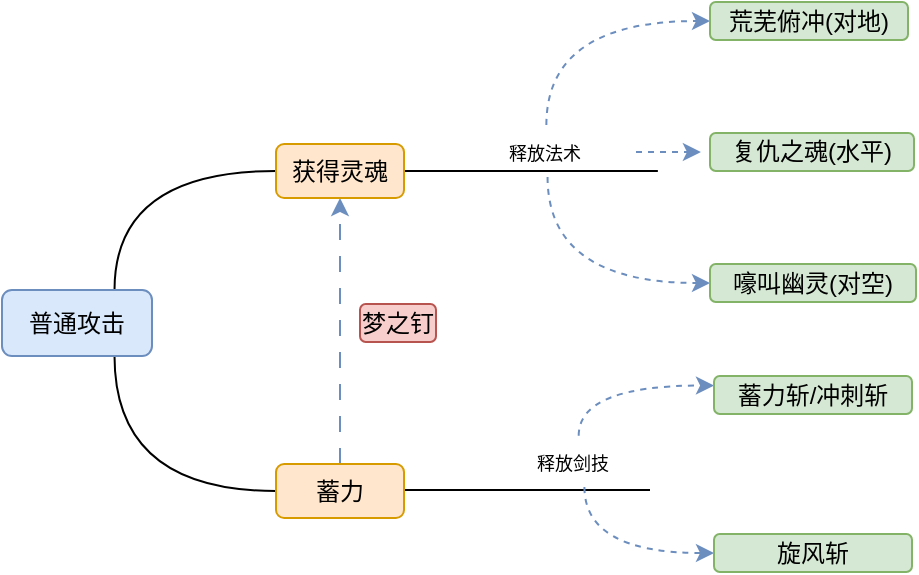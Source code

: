 <mxfile version="24.5.3" type="device">
  <diagram name="第 1 页" id="sOTPfO5DnzmEnrTaSMXJ">
    <mxGraphModel dx="1036" dy="614" grid="0" gridSize="10" guides="1" tooltips="1" connect="1" arrows="1" fold="1" page="1" pageScale="1" pageWidth="827" pageHeight="1169" math="0" shadow="0">
      <root>
        <mxCell id="0" />
        <mxCell id="1" parent="0" />
        <mxCell id="ylhRf2WJMnwCqdoJnjB7-44" style="edgeStyle=orthogonalEdgeStyle;rounded=0;orthogonalLoop=1;jettySize=auto;html=1;entryX=0;entryY=0.5;entryDx=0;entryDy=0;curved=1;exitX=0.75;exitY=0;exitDx=0;exitDy=0;endArrow=none;endFill=0;" parent="1" source="ylhRf2WJMnwCqdoJnjB7-25" target="ylhRf2WJMnwCqdoJnjB7-28" edge="1">
          <mxGeometry relative="1" as="geometry" />
        </mxCell>
        <mxCell id="ylhRf2WJMnwCqdoJnjB7-46" style="edgeStyle=orthogonalEdgeStyle;rounded=0;orthogonalLoop=1;jettySize=auto;html=1;entryX=0;entryY=0.5;entryDx=0;entryDy=0;curved=1;exitX=0.75;exitY=1;exitDx=0;exitDy=0;endArrow=none;endFill=0;" parent="1" source="ylhRf2WJMnwCqdoJnjB7-25" target="ylhRf2WJMnwCqdoJnjB7-27" edge="1">
          <mxGeometry relative="1" as="geometry" />
        </mxCell>
        <mxCell id="ylhRf2WJMnwCqdoJnjB7-25" value="普通攻击" style="rounded=1;whiteSpace=wrap;html=1;fillColor=#dae8fc;strokeColor=#6c8ebf;" parent="1" vertex="1">
          <mxGeometry x="62" y="762" width="75" height="33" as="geometry" />
        </mxCell>
        <mxCell id="ylhRf2WJMnwCqdoJnjB7-42" style="edgeStyle=orthogonalEdgeStyle;rounded=0;orthogonalLoop=1;jettySize=auto;html=1;endArrow=classic;endFill=1;entryX=0.5;entryY=1;entryDx=0;entryDy=0;dashed=1;dashPattern=8 8;fillColor=#dae8fc;strokeColor=#6c8ebf;" parent="1" source="ylhRf2WJMnwCqdoJnjB7-27" target="ylhRf2WJMnwCqdoJnjB7-28" edge="1">
          <mxGeometry relative="1" as="geometry">
            <mxPoint x="231" y="758.414" as="targetPoint" />
          </mxGeometry>
        </mxCell>
        <mxCell id="ylhRf2WJMnwCqdoJnjB7-48" style="edgeStyle=orthogonalEdgeStyle;rounded=0;orthogonalLoop=1;jettySize=auto;html=1;endArrow=none;endFill=0;" parent="1" source="ylhRf2WJMnwCqdoJnjB7-27" edge="1">
          <mxGeometry relative="1" as="geometry">
            <mxPoint x="386" y="862" as="targetPoint" />
          </mxGeometry>
        </mxCell>
        <mxCell id="ylhRf2WJMnwCqdoJnjB7-27" value="&lt;font face=&quot;Comic Sans MS&quot;&gt;蓄力&lt;/font&gt;" style="rounded=1;whiteSpace=wrap;html=1;fillColor=#ffe6cc;strokeColor=#d79b00;" parent="1" vertex="1">
          <mxGeometry x="199" y="849" width="64" height="27" as="geometry" />
        </mxCell>
        <mxCell id="ylhRf2WJMnwCqdoJnjB7-63" style="edgeStyle=orthogonalEdgeStyle;rounded=0;orthogonalLoop=1;jettySize=auto;html=1;endArrow=none;endFill=0;" parent="1" source="ylhRf2WJMnwCqdoJnjB7-28" edge="1">
          <mxGeometry relative="1" as="geometry">
            <mxPoint x="291.724" y="702.5" as="targetPoint" />
          </mxGeometry>
        </mxCell>
        <mxCell id="ylhRf2WJMnwCqdoJnjB7-69" style="edgeStyle=orthogonalEdgeStyle;rounded=0;orthogonalLoop=1;jettySize=auto;html=1;endArrow=none;endFill=0;" parent="1" source="ylhRf2WJMnwCqdoJnjB7-28" edge="1">
          <mxGeometry relative="1" as="geometry">
            <mxPoint x="389.931" y="702.5" as="targetPoint" />
          </mxGeometry>
        </mxCell>
        <mxCell id="ylhRf2WJMnwCqdoJnjB7-28" value="&lt;font face=&quot;Comic Sans MS&quot;&gt;获得灵魂&lt;/font&gt;" style="rounded=1;whiteSpace=wrap;html=1;fillColor=#ffe6cc;strokeColor=#d79b00;" parent="1" vertex="1">
          <mxGeometry x="199" y="689" width="64" height="27" as="geometry" />
        </mxCell>
        <mxCell id="ylhRf2WJMnwCqdoJnjB7-72" style="edgeStyle=orthogonalEdgeStyle;rounded=0;orthogonalLoop=1;jettySize=auto;html=1;entryX=0;entryY=0.5;entryDx=0;entryDy=0;curved=1;exitX=0.522;exitY=-0.019;exitDx=0;exitDy=0;exitPerimeter=0;dashed=1;fillColor=#dae8fc;strokeColor=#6c8ebf;" parent="1" source="ylhRf2WJMnwCqdoJnjB7-41" target="ylhRf2WJMnwCqdoJnjB7-50" edge="1">
          <mxGeometry relative="1" as="geometry" />
        </mxCell>
        <mxCell id="ylhRf2WJMnwCqdoJnjB7-73" style="edgeStyle=orthogonalEdgeStyle;rounded=0;orthogonalLoop=1;jettySize=auto;html=1;entryX=0;entryY=0.5;entryDx=0;entryDy=0;curved=1;exitX=0.533;exitY=0.979;exitDx=0;exitDy=0;exitPerimeter=0;dashed=1;fillColor=#dae8fc;strokeColor=#6c8ebf;" parent="1" source="ylhRf2WJMnwCqdoJnjB7-41" target="ylhRf2WJMnwCqdoJnjB7-52" edge="1">
          <mxGeometry relative="1" as="geometry" />
        </mxCell>
        <mxCell id="ylhRf2WJMnwCqdoJnjB7-74" style="edgeStyle=orthogonalEdgeStyle;rounded=0;orthogonalLoop=1;jettySize=auto;html=1;dashed=1;fillColor=#dae8fc;strokeColor=#6c8ebf;" parent="1" edge="1">
          <mxGeometry relative="1" as="geometry">
            <mxPoint x="411.448" y="693" as="targetPoint" />
            <mxPoint x="379" y="693" as="sourcePoint" />
            <Array as="points">
              <mxPoint x="404" y="693" />
              <mxPoint x="404" y="693" />
            </Array>
          </mxGeometry>
        </mxCell>
        <mxCell id="ylhRf2WJMnwCqdoJnjB7-41" value="&lt;font style=&quot;font-size: 9px;&quot;&gt;释放法术&lt;/font&gt;" style="text;html=1;align=center;verticalAlign=middle;resizable=0;points=[];autosize=1;strokeColor=none;fillColor=none;" parent="1" vertex="1">
          <mxGeometry x="306" y="680" width="54" height="26" as="geometry" />
        </mxCell>
        <mxCell id="ylhRf2WJMnwCqdoJnjB7-82" style="edgeStyle=orthogonalEdgeStyle;rounded=0;orthogonalLoop=1;jettySize=auto;html=1;entryX=0;entryY=0.25;entryDx=0;entryDy=0;curved=1;exitX=0.562;exitY=-0.006;exitDx=0;exitDy=0;exitPerimeter=0;dashed=1;fillColor=#dae8fc;strokeColor=#6c8ebf;" parent="1" source="ylhRf2WJMnwCqdoJnjB7-49" target="ylhRf2WJMnwCqdoJnjB7-80" edge="1">
          <mxGeometry relative="1" as="geometry">
            <Array as="points">
              <mxPoint x="350" y="810" />
            </Array>
          </mxGeometry>
        </mxCell>
        <mxCell id="ylhRf2WJMnwCqdoJnjB7-86" style="edgeStyle=orthogonalEdgeStyle;rounded=0;orthogonalLoop=1;jettySize=auto;html=1;entryX=0;entryY=0.5;entryDx=0;entryDy=0;curved=1;exitX=0.615;exitY=0.979;exitDx=0;exitDy=0;exitPerimeter=0;dashed=1;fillColor=#dae8fc;strokeColor=#6c8ebf;" parent="1" source="ylhRf2WJMnwCqdoJnjB7-49" target="ylhRf2WJMnwCqdoJnjB7-81" edge="1">
          <mxGeometry relative="1" as="geometry">
            <mxPoint x="360" y="865" as="sourcePoint" />
          </mxGeometry>
        </mxCell>
        <mxCell id="ylhRf2WJMnwCqdoJnjB7-49" value="&lt;font style=&quot;font-size: 9px;&quot;&gt;释放剑技&lt;/font&gt;" style="text;html=1;align=center;verticalAlign=middle;resizable=0;points=[];autosize=1;strokeColor=none;fillColor=none;" parent="1" vertex="1">
          <mxGeometry x="320" y="835" width="54" height="26" as="geometry" />
        </mxCell>
        <mxCell id="ylhRf2WJMnwCqdoJnjB7-50" value="荒芜俯冲(对地)" style="rounded=1;whiteSpace=wrap;html=1;fillColor=#d5e8d4;strokeColor=#82b366;" parent="1" vertex="1">
          <mxGeometry x="416" y="618" width="99" height="19" as="geometry" />
        </mxCell>
        <mxCell id="ylhRf2WJMnwCqdoJnjB7-51" value="复仇之魂(水平)" style="rounded=1;whiteSpace=wrap;html=1;fillColor=#d5e8d4;strokeColor=#82b366;" parent="1" vertex="1">
          <mxGeometry x="416" y="683.5" width="102" height="19" as="geometry" />
        </mxCell>
        <mxCell id="ylhRf2WJMnwCqdoJnjB7-52" value="嚎叫幽灵(对空)" style="rounded=1;whiteSpace=wrap;html=1;fillColor=#d5e8d4;strokeColor=#82b366;" parent="1" vertex="1">
          <mxGeometry x="416" y="749" width="103" height="19" as="geometry" />
        </mxCell>
        <mxCell id="ylhRf2WJMnwCqdoJnjB7-62" style="edgeStyle=orthogonalEdgeStyle;rounded=0;orthogonalLoop=1;jettySize=auto;html=1;exitX=0.5;exitY=1;exitDx=0;exitDy=0;" parent="1" source="ylhRf2WJMnwCqdoJnjB7-52" target="ylhRf2WJMnwCqdoJnjB7-52" edge="1">
          <mxGeometry relative="1" as="geometry" />
        </mxCell>
        <mxCell id="ylhRf2WJMnwCqdoJnjB7-79" value="&lt;span style=&quot;text-wrap: nowrap;&quot;&gt;梦之钉&lt;/span&gt;" style="rounded=1;whiteSpace=wrap;html=1;fillColor=#f8cecc;strokeColor=#b85450;" parent="1" vertex="1">
          <mxGeometry x="241" y="769" width="38" height="19" as="geometry" />
        </mxCell>
        <mxCell id="ylhRf2WJMnwCqdoJnjB7-80" value="蓄力斩/冲刺斩" style="rounded=1;whiteSpace=wrap;html=1;fillColor=#d5e8d4;strokeColor=#82b366;" parent="1" vertex="1">
          <mxGeometry x="418" y="805" width="99" height="19" as="geometry" />
        </mxCell>
        <mxCell id="ylhRf2WJMnwCqdoJnjB7-81" value="旋风斩" style="rounded=1;whiteSpace=wrap;html=1;fillColor=#d5e8d4;strokeColor=#82b366;" parent="1" vertex="1">
          <mxGeometry x="418" y="884" width="99" height="19" as="geometry" />
        </mxCell>
      </root>
    </mxGraphModel>
  </diagram>
</mxfile>
